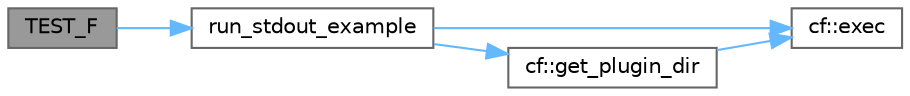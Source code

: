 digraph "TEST_F"
{
 // LATEX_PDF_SIZE
  bgcolor="transparent";
  edge [fontname=Helvetica,fontsize=10,labelfontname=Helvetica,labelfontsize=10];
  node [fontname=Helvetica,fontsize=10,shape=box,height=0.2,width=0.4];
  rankdir="LR";
  Node1 [id="Node000001",label="TEST_F",height=0.2,width=0.4,color="gray40", fillcolor="grey60", style="filled", fontcolor="black",tooltip=" "];
  Node1 -> Node2 [id="edge1_Node000001_Node000002",color="steelblue1",style="solid",tooltip=" "];
  Node2 [id="Node000002",label="run_stdout_example",height=0.2,width=0.4,color="grey40", fillcolor="white", style="filled",URL="$examples_8t_8cpp.html#aa1555ee64231acd152558359d56ad0af",tooltip=" "];
  Node2 -> Node3 [id="edge2_Node000002_Node000003",color="steelblue1",style="solid",tooltip=" "];
  Node3 [id="Node000003",label="cf::exec",height=0.2,width=0.4,color="grey40", fillcolor="white", style="filled",URL="$namespacecf.html#ade72a9a442854a370d4781d73ca6a3d6",tooltip="Executes a command and returns its standard output. See / This SO post"];
  Node2 -> Node4 [id="edge3_Node000002_Node000004",color="steelblue1",style="solid",tooltip=" "];
  Node4 [id="Node000004",label="cf::get_plugin_dir",height=0.2,width=0.4,color="grey40", fillcolor="white", style="filled",URL="$namespacecf.html#a53f3de1ebcc48955d8b459877db0ee09",tooltip="Returns the directory where the plugins are. Requires a correct installation of cigarfilter_config."];
  Node4 -> Node3 [id="edge4_Node000004_Node000003",color="steelblue1",style="solid",tooltip=" "];
}
